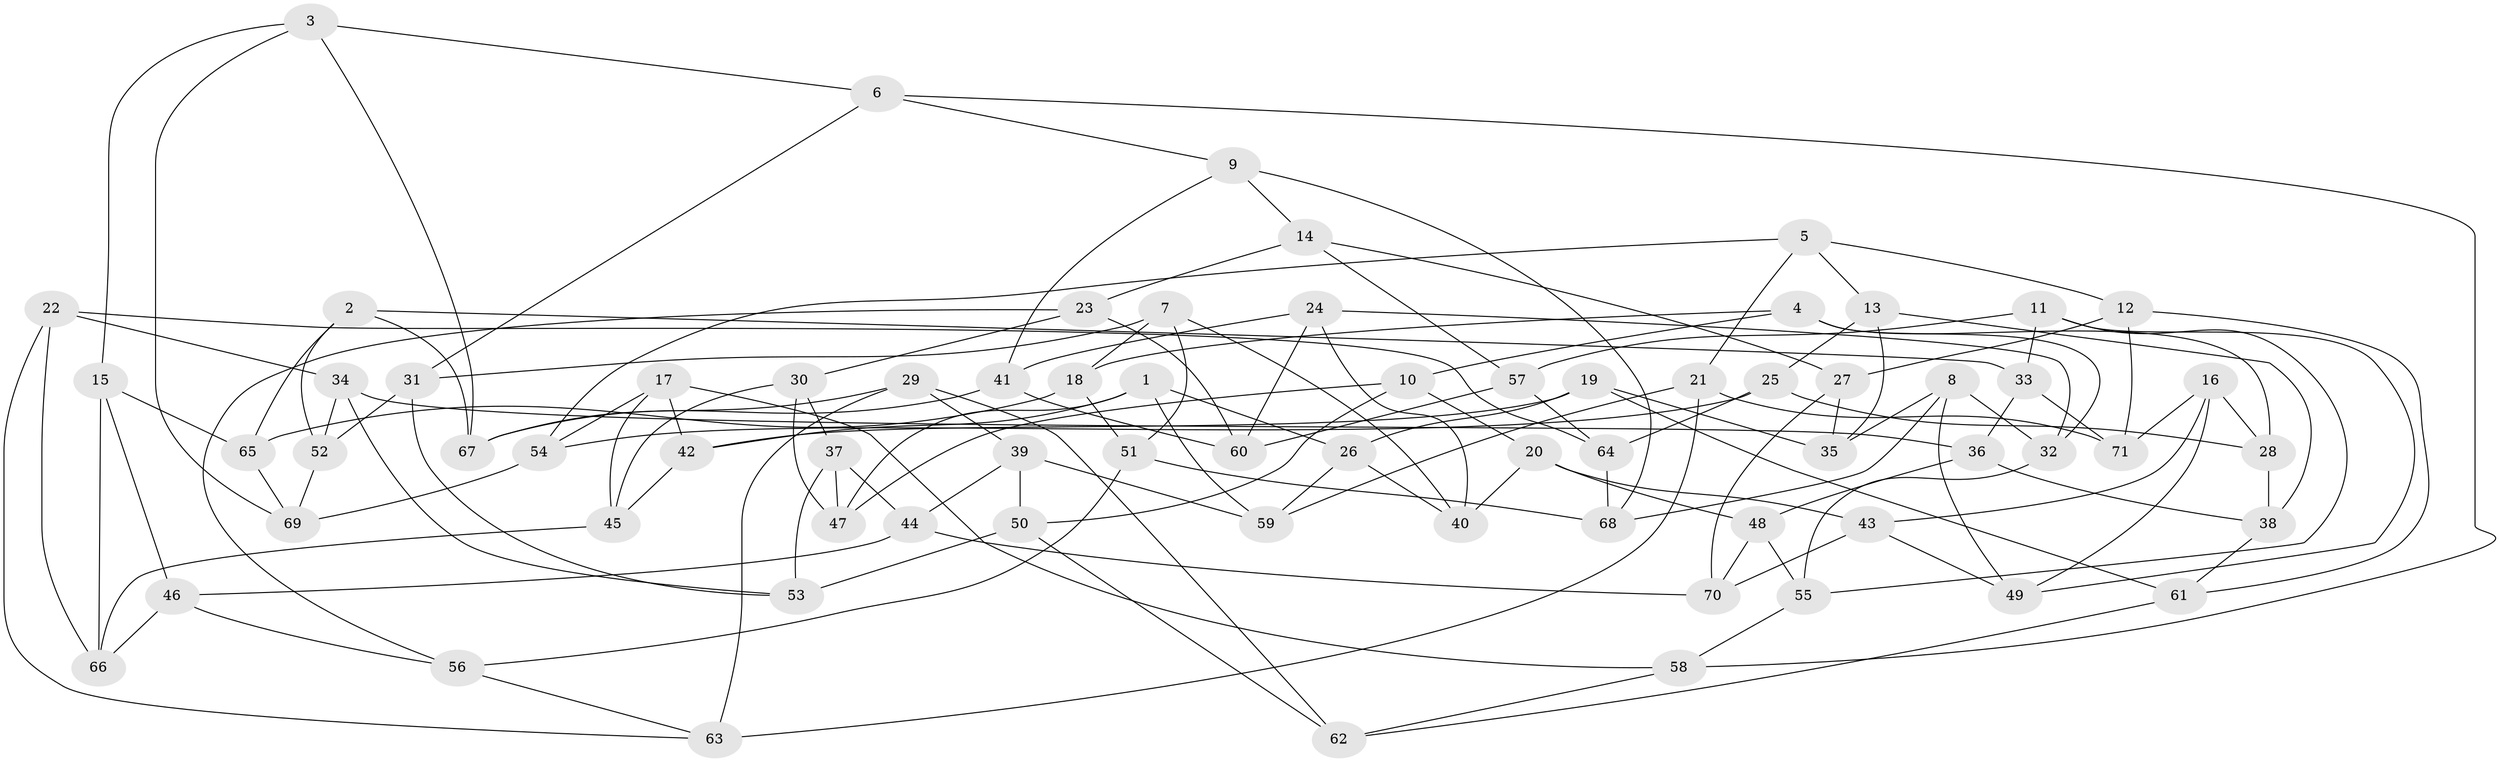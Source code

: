 // Generated by graph-tools (version 1.1) at 2025/38/03/09/25 02:38:14]
// undirected, 71 vertices, 142 edges
graph export_dot {
graph [start="1"]
  node [color=gray90,style=filled];
  1;
  2;
  3;
  4;
  5;
  6;
  7;
  8;
  9;
  10;
  11;
  12;
  13;
  14;
  15;
  16;
  17;
  18;
  19;
  20;
  21;
  22;
  23;
  24;
  25;
  26;
  27;
  28;
  29;
  30;
  31;
  32;
  33;
  34;
  35;
  36;
  37;
  38;
  39;
  40;
  41;
  42;
  43;
  44;
  45;
  46;
  47;
  48;
  49;
  50;
  51;
  52;
  53;
  54;
  55;
  56;
  57;
  58;
  59;
  60;
  61;
  62;
  63;
  64;
  65;
  66;
  67;
  68;
  69;
  70;
  71;
  1 -- 42;
  1 -- 47;
  1 -- 26;
  1 -- 59;
  2 -- 65;
  2 -- 33;
  2 -- 67;
  2 -- 52;
  3 -- 67;
  3 -- 15;
  3 -- 69;
  3 -- 6;
  4 -- 32;
  4 -- 18;
  4 -- 28;
  4 -- 10;
  5 -- 12;
  5 -- 54;
  5 -- 21;
  5 -- 13;
  6 -- 9;
  6 -- 58;
  6 -- 31;
  7 -- 51;
  7 -- 18;
  7 -- 31;
  7 -- 40;
  8 -- 49;
  8 -- 68;
  8 -- 32;
  8 -- 35;
  9 -- 41;
  9 -- 14;
  9 -- 68;
  10 -- 50;
  10 -- 20;
  10 -- 47;
  11 -- 33;
  11 -- 49;
  11 -- 57;
  11 -- 55;
  12 -- 61;
  12 -- 27;
  12 -- 71;
  13 -- 35;
  13 -- 38;
  13 -- 25;
  14 -- 57;
  14 -- 27;
  14 -- 23;
  15 -- 66;
  15 -- 65;
  15 -- 46;
  16 -- 43;
  16 -- 71;
  16 -- 49;
  16 -- 28;
  17 -- 58;
  17 -- 45;
  17 -- 42;
  17 -- 54;
  18 -- 65;
  18 -- 51;
  19 -- 35;
  19 -- 42;
  19 -- 61;
  19 -- 26;
  20 -- 40;
  20 -- 48;
  20 -- 43;
  21 -- 59;
  21 -- 63;
  21 -- 71;
  22 -- 66;
  22 -- 63;
  22 -- 34;
  22 -- 64;
  23 -- 30;
  23 -- 56;
  23 -- 60;
  24 -- 60;
  24 -- 41;
  24 -- 32;
  24 -- 40;
  25 -- 64;
  25 -- 54;
  25 -- 28;
  26 -- 59;
  26 -- 40;
  27 -- 70;
  27 -- 35;
  28 -- 38;
  29 -- 67;
  29 -- 62;
  29 -- 39;
  29 -- 63;
  30 -- 37;
  30 -- 47;
  30 -- 45;
  31 -- 53;
  31 -- 52;
  32 -- 55;
  33 -- 36;
  33 -- 71;
  34 -- 53;
  34 -- 52;
  34 -- 36;
  36 -- 48;
  36 -- 38;
  37 -- 44;
  37 -- 53;
  37 -- 47;
  38 -- 61;
  39 -- 50;
  39 -- 59;
  39 -- 44;
  41 -- 60;
  41 -- 67;
  42 -- 45;
  43 -- 49;
  43 -- 70;
  44 -- 70;
  44 -- 46;
  45 -- 66;
  46 -- 66;
  46 -- 56;
  48 -- 70;
  48 -- 55;
  50 -- 53;
  50 -- 62;
  51 -- 56;
  51 -- 68;
  52 -- 69;
  54 -- 69;
  55 -- 58;
  56 -- 63;
  57 -- 60;
  57 -- 64;
  58 -- 62;
  61 -- 62;
  64 -- 68;
  65 -- 69;
}
